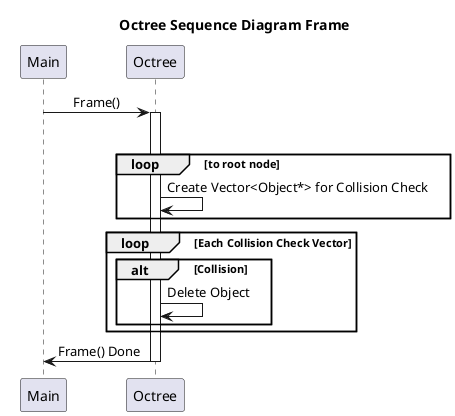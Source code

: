 @startuml a
title Octree Sequence Diagram Frame

skinparam SequenceMessageAlignment center

Main -> Octree : Frame()
activate Octree

loop Each Dynamic Object Node

    loop to root node
        Octree -> Octree : Create Vector<Object*> for Collision Check
    end

    loop Each Collision Check Vector  
        alt Collision
            Octree -> Octree : Delete Object
    end 
end

Octree -> Main : Frame() Done
deactivate Octree

@enduml
